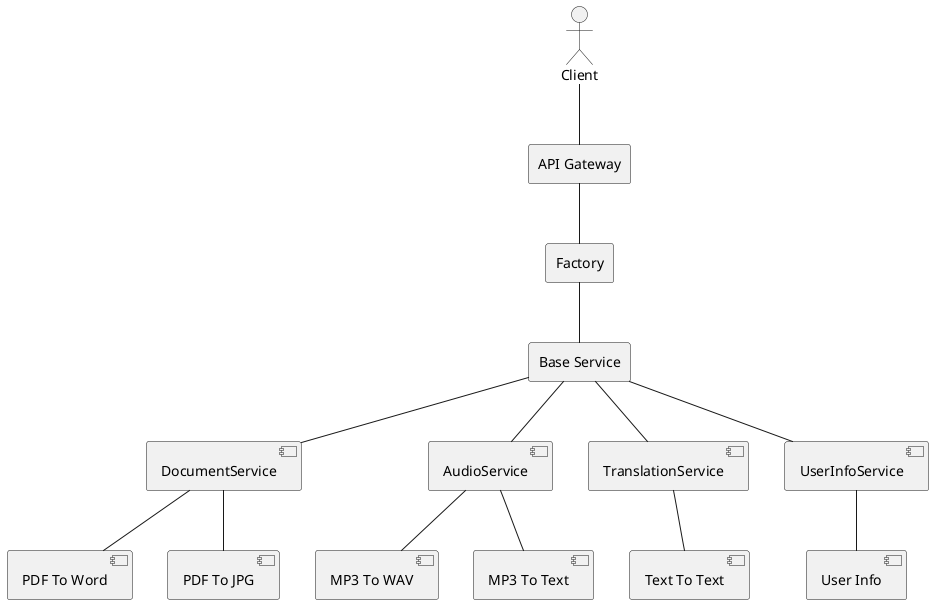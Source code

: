 @startuml System Architecture Diagram

"Client" as client
rectangle "API Gateway" as gateway
rectangle "Base Service" as base_service
rectangle "Factory" as factory

client -- gateway
gateway -- factory
factory -- base_service
base_service -- [DocumentService]
base_service -- [AudioService]
base_service -- [TranslationService]
base_service -- [UserInfoService]
[DocumentService] -- [PDF To Word]
[DocumentService] -- [PDF To JPG]
[AudioService] -- [MP3 To WAV]
[AudioService] -- [MP3 To Text]
[TranslationService] -- [Text To Text]
[UserInfoService] -- [User Info]

@enduml
